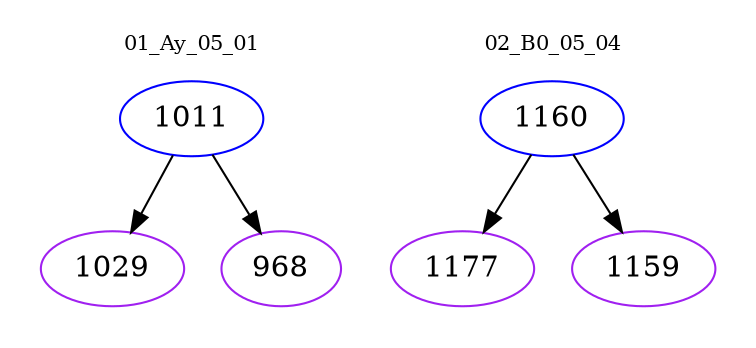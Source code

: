 digraph{
subgraph cluster_0 {
color = white
label = "01_Ay_05_01";
fontsize=10;
T0_1011 [label="1011", color="blue"]
T0_1011 -> T0_1029 [color="black"]
T0_1029 [label="1029", color="purple"]
T0_1011 -> T0_968 [color="black"]
T0_968 [label="968", color="purple"]
}
subgraph cluster_1 {
color = white
label = "02_B0_05_04";
fontsize=10;
T1_1160 [label="1160", color="blue"]
T1_1160 -> T1_1177 [color="black"]
T1_1177 [label="1177", color="purple"]
T1_1160 -> T1_1159 [color="black"]
T1_1159 [label="1159", color="purple"]
}
}
